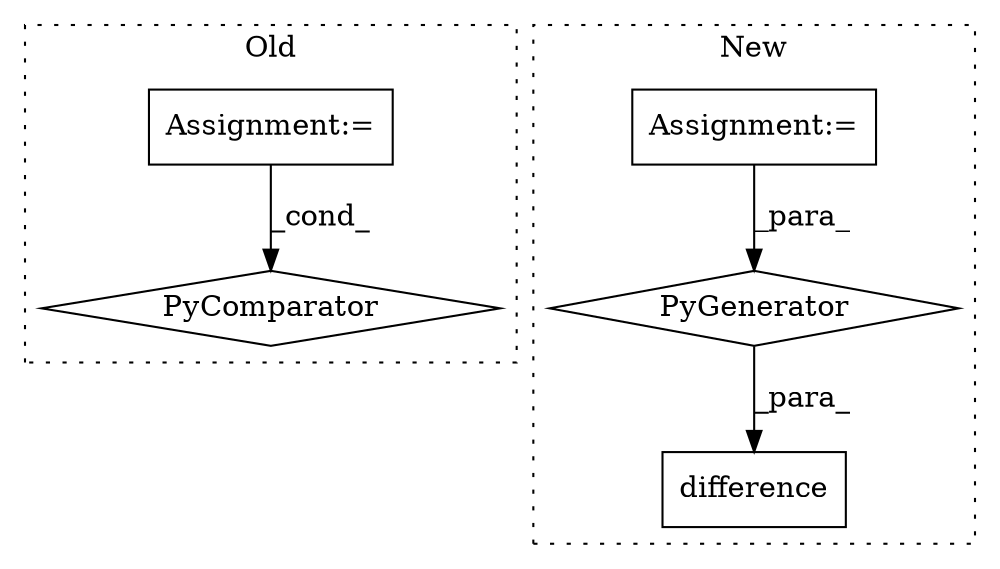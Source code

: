 digraph G {
subgraph cluster0 {
1 [label="PyComparator" a="113" s="4116" l="37" shape="diamond"];
3 [label="Assignment:=" a="7" s="2869" l="1" shape="box"];
label = "Old";
style="dotted";
}
subgraph cluster1 {
2 [label="difference" a="32" s="5685,5827" l="20,-3" shape="box"];
4 [label="PyGenerator" a="107" s="5705" l="122" shape="diamond"];
5 [label="Assignment:=" a="7" s="5781" l="40" shape="box"];
label = "New";
style="dotted";
}
3 -> 1 [label="_cond_"];
4 -> 2 [label="_para_"];
5 -> 4 [label="_para_"];
}